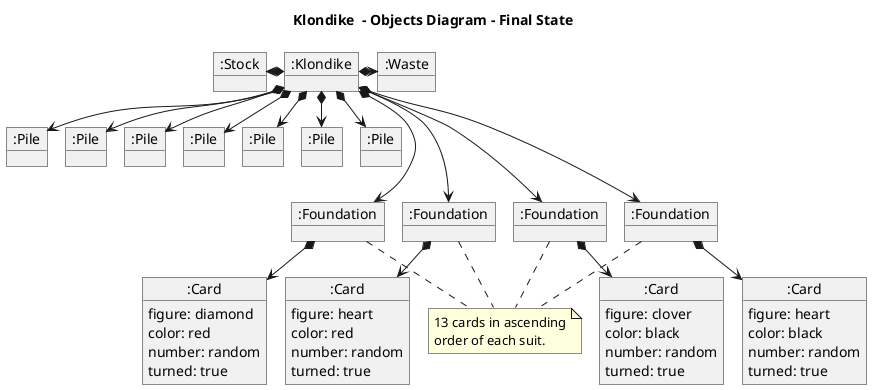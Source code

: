 
@startuml ObjectDiagramFinalState
title Klondike  - Objects Diagram - Final State
!pragma layout smetana

object ":Klondike" as Klondike
object ":Waste" as Waste
object ":Stock" as Stock
object ":Pile" as Pile3
object ":Pile" as Pile4
object ":Pile" as Pile5
object ":Pile" as Pile6
object ":Pile" as Pile7
object ":Pile" as Pile8
object ":Pile" as Pile9
object ":Foundation" as Foundation1
object ":Foundation" as Foundation2
object ":Foundation" as Foundation3
object ":Foundation" as Foundation4

object ":Card" as Card1 {
    figure: diamond
    color: red
    number: random
    turned: true
}
object ":Card" as Card2 {
    figure: heart
    color: red
    number: random
    turned: true
}

object ":Card" as Card3 {
    figure: clover
    color: black
    number: random
    turned: true
}

object ":Card" as Card4 {
    figure: heart
    color: black
    number: random
    turned: true
}

Klondike *-down--> Foundation1
Klondike *-down--> Foundation2
Klondike *-down--> Foundation3
Klondike *-down--> Foundation4
Klondike *-left-> Stock
Klondike *-right-> Waste

note  "13 cards in ascending\norder of each suit." as FNote
Foundation1 .down. FNote
Foundation2 .down. FNote
Foundation3 .down. FNote
Foundation4 .down. FNote

Foundation1 *-down-> Card1
Foundation2 *-down-> Card2
Foundation3 *-down-> Card3
Foundation4 *-down-> Card4

Klondike *--> Pile3
Klondike *--> Pile4
Klondike *--> Pile5
Klondike *--> Pile6
Klondike *--> Pile7
Klondike *--> Pile8
Klondike *--> Pile9

@enduml
